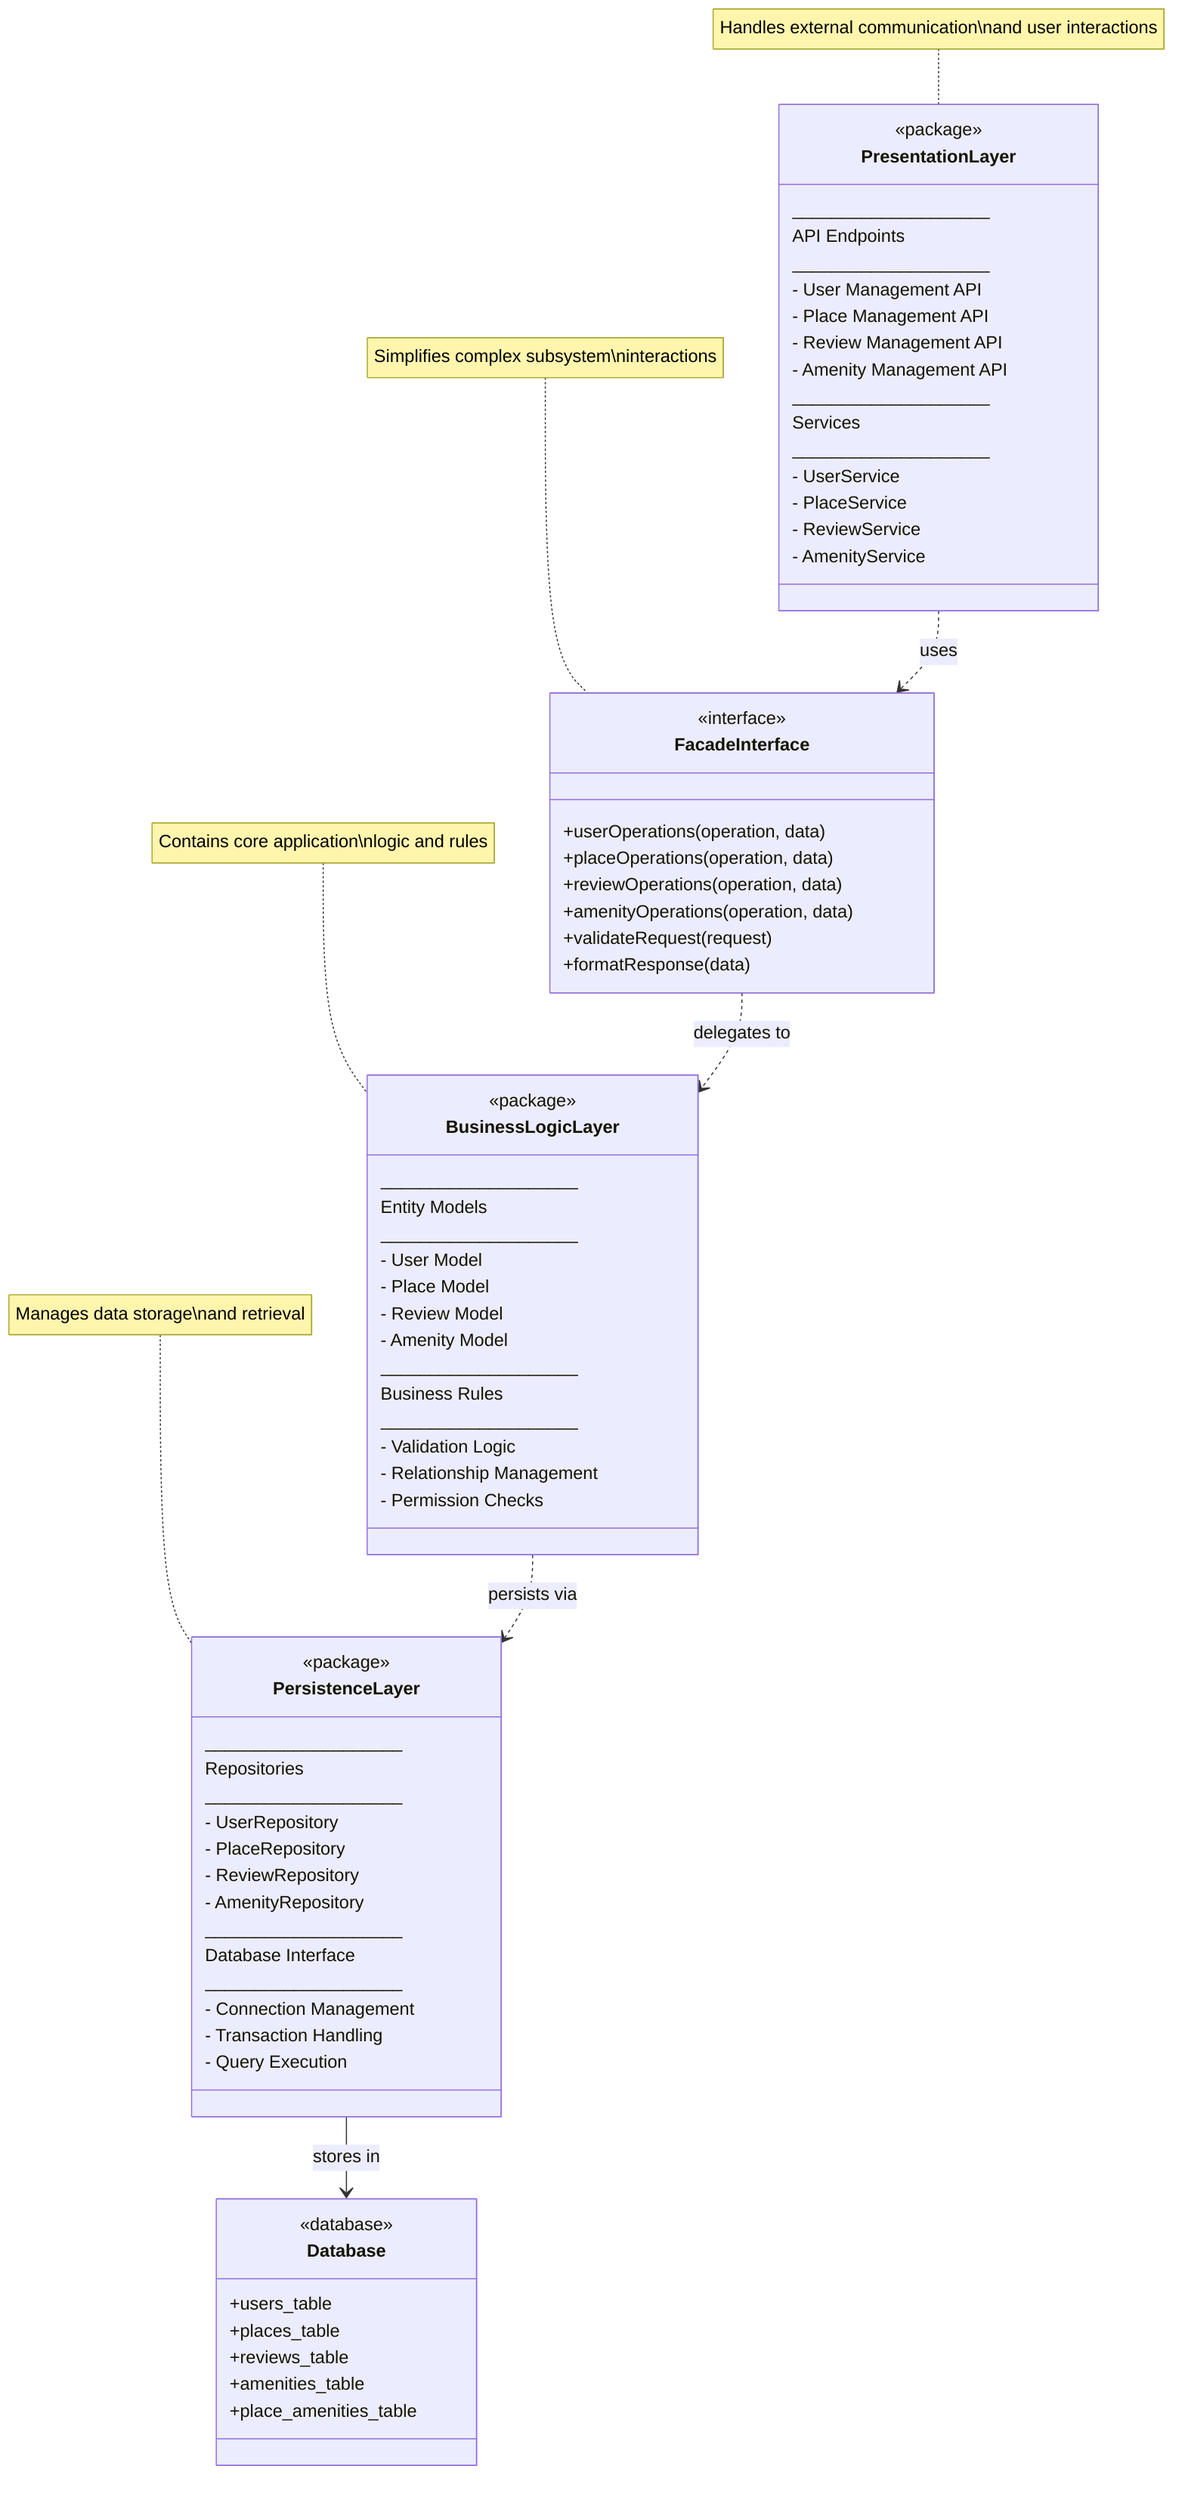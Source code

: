 classDiagram
    class PresentationLayer {
        <<package>>
        ____________________
        API Endpoints
        ____________________
        - User Management API
        - Place Management API  
        - Review Management API
        - Amenity Management API
        ____________________
        Services
        ____________________
        - UserService
        - PlaceService
        - ReviewService
        - AmenityService
    }
    
    class FacadeInterface {
        <<interface>>
        +userOperations(operation, data)
        +placeOperations(operation, data)
        +reviewOperations(operation, data)
        +amenityOperations(operation, data)
        +validateRequest(request)
        +formatResponse(data)
    }
    
    class BusinessLogicLayer {
        <<package>>
        ____________________
        Entity Models
        ____________________
        - User Model
        - Place Model
        - Review Model
        - Amenity Model
        ____________________
        Business Rules
        ____________________
        - Validation Logic
        - Relationship Management
        - Permission Checks
    }
    
    class PersistenceLayer {
        <<package>>
        ____________________
        Repositories
        ____________________
        - UserRepository
        - PlaceRepository
        - ReviewRepository
        - AmenityRepository
        ____________________
        Database Interface
        ____________________
        - Connection Management
        - Transaction Handling
        - Query Execution
    }
    
    class Database {
        <<database>>
        +users_table
        +places_table
        +reviews_table
        +amenities_table
        +place_amenities_table
    }
    
    PresentationLayer ..> FacadeInterface : uses
    FacadeInterface ..> BusinessLogicLayer : delegates to
    BusinessLogicLayer ..> PersistenceLayer : persists via
    PersistenceLayer --> Database : stores in
    
    note for PresentationLayer "Handles external communication\nand user interactions"
    note for FacadeInterface "Simplifies complex subsystem\ninteractions"
    note for BusinessLogicLayer "Contains core application\nlogic and rules"
    note for PersistenceLayer "Manages data storage\nand retrieval"